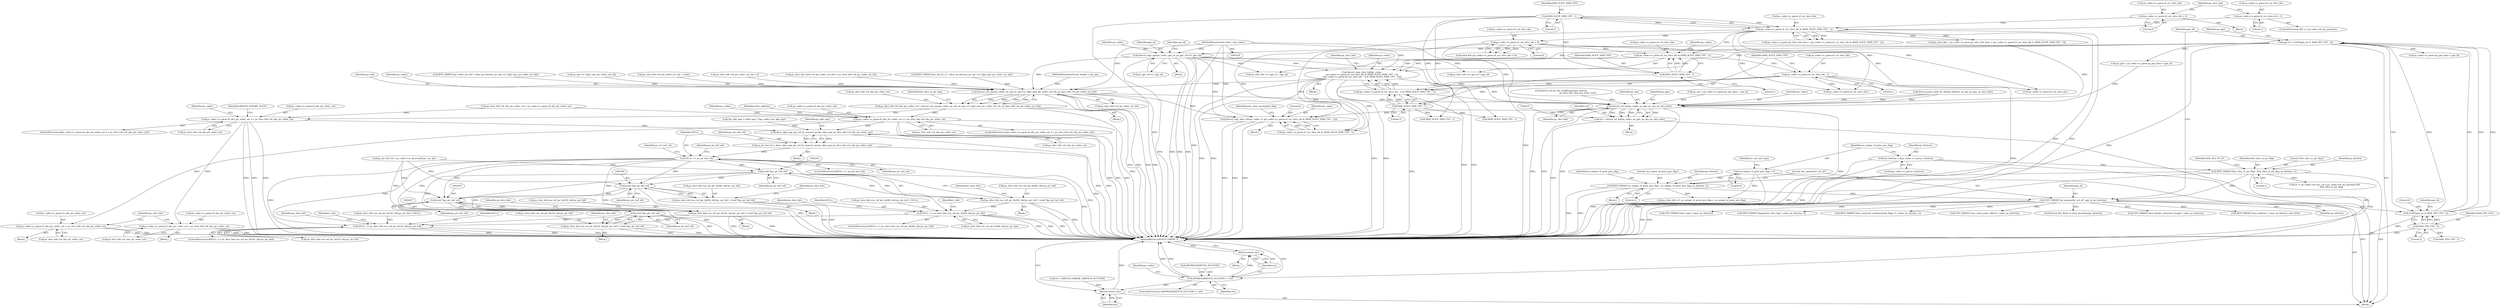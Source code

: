 digraph "0_Android_7c9be319a279654e55a6d757265f88c61a16a4d5@pointer" {
"1000444" [label="(Call,ihevcd_copy_slice_hdr(ps_codec,\n (ps_codec->s_parse.i4_cur_slice_idx & (MAX_SLICE_HDR_CNT - 1)),\n ((ps_codec->s_parse.i4_cur_slice_idx - 1) & (MAX_SLICE_HDR_CNT - 1))))"];
"1000269" [label="(Call,ihevcd_copy_pps(ps_codec, pps_id, ps_pps_ref->i1_pps_id))"];
"1000130" [label="(MethodParameterIn,codec_t *ps_codec)"];
"1000218" [label="(Call,pps_id = CLIP3(pps_id, 0, MAX_PPS_CNT - 2))"];
"1000220" [label="(Call,CLIP3(pps_id, 0, MAX_PPS_CNT - 2))"];
"1000214" [label="(Call,UEV_PARSE(\"pic_parameter_set_id\", pps_id, ps_bitstrm))"];
"1000209" [label="(Call,BITS_PARSE(\"no_output_of_prior_pics_flag\", no_output_of_prior_pics_flag, ps_bitstrm, 1))"];
"1000160" [label="(Call,no_output_of_prior_pics_flag = 0)"];
"1000195" [label="(Call,BITS_PARSE(\"first_slice_in_pic_flag\", first_slice_in_pic_flag, ps_bitstrm, 1))"];
"1000148" [label="(Call,*ps_bitstrm = &ps_codec->s_parse.s_bitstrm)"];
"1000223" [label="(Call,MAX_PPS_CNT - 2)"];
"1000446" [label="(Call,ps_codec->s_parse.i4_cur_slice_idx & (MAX_SLICE_HDR_CNT - 1))"];
"1000436" [label="(Call,ps_codec->s_parse.i4_cur_slice_idx > 0)"];
"1000411" [label="(Call,ps_codec->s_parse.i4_cur_slice_idx & (MAX_SLICE_HDR_CNT - 1))"];
"1000396" [label="(Call,ps_codec->s_parse.i4_cur_slice_idx = 1)"];
"1000381" [label="(Call,ps_codec->s_parse.i4_cur_slice_idx = 0)"];
"1000417" [label="(Call,MAX_SLICE_HDR_CNT - 1)"];
"1000452" [label="(Call,MAX_SLICE_HDR_CNT - 1)"];
"1000455" [label="(Call,(ps_codec->s_parse.i4_cur_slice_idx - 1) & (MAX_SLICE_HDR_CNT - 1))"];
"1000456" [label="(Call,ps_codec->s_parse.i4_cur_slice_idx - 1)"];
"1000463" [label="(Call,MAX_SLICE_HDR_CNT - 1)"];
"1001678" [label="(Call,ihevcd_calc_poc(ps_codec, ps_nal, ps_sps->i1_log2_max_pic_order_cnt_lsb, ps_slice_hdr->i4_pic_order_cnt_lsb))"];
"1001674" [label="(Call,ps_slice_hdr->i4_abs_pic_order_cnt = ihevcd_calc_poc(ps_codec, ps_nal, ps_sps->i1_log2_max_pic_order_cnt_lsb, ps_slice_hdr->i4_pic_order_cnt_lsb))"];
"1001703" [label="(Call,ps_codec->s_parse.i4_abs_pic_order_cnt == ps_slice_hdr->i4_abs_pic_order_cnt)"];
"1001832" [label="(Call,ps_codec->s_parse.i4_abs_pic_order_cnt = ps_slice_hdr->i4_abs_pic_order_cnt)"];
"1002247" [label="(Call,ihevc_dpb_mgr_get_ref_by_nearest_poc(ps_dpb_mgr, ps_slice_hdr->i4_abs_pic_order_cnt))"];
"1002245" [label="(Call,ps_pic_buf_ref = ihevc_dpb_mgr_get_ref_by_nearest_poc(ps_dpb_mgr, ps_slice_hdr->i4_abs_pic_order_cnt))"];
"1002253" [label="(Call,NULL == ps_pic_buf_ref)"];
"1002295" [label="(Call,NULL == ps_slice_hdr->as_ref_pic_list0[r_idx].pv_pic_buf)"];
"1002374" [label="(Call,NULL == ps_slice_hdr->as_ref_pic_list1[r_idx].pv_pic_buf)"];
"1002313" [label="(Call,(void *)ps_pic_buf_ref)"];
"1002305" [label="(Call,ps_slice_hdr->as_ref_pic_list0[r_idx].pv_pic_buf = (void *)ps_pic_buf_ref)"];
"1002347" [label="(Call,(void *)ps_pic_buf_ref)"];
"1002339" [label="(Call,ps_slice_hdr->as_ref_pic_list0[r_idx].pv_pic_buf = (void *)ps_pic_buf_ref)"];
"1002392" [label="(Call,(void *)ps_pic_buf_ref)"];
"1002384" [label="(Call,ps_slice_hdr->as_ref_pic_list1[r_idx].pv_pic_buf = (void *)ps_pic_buf_ref)"];
"1002426" [label="(Call,(void *)ps_pic_buf_ref)"];
"1002418" [label="(Call,ps_slice_hdr->as_ref_pic_list1[r_idx].pv_pic_buf = (void *)ps_pic_buf_ref)"];
"1001844" [label="(Call,ps_codec->s_parse.i4_abs_pic_order_cnt == ps_slice_hdr->i4_abs_pic_order_cnt)"];
"1001855" [label="(Call,ps_codec->s_parse.i4_abs_pic_order_cnt = ps_slice_hdr->i4_abs_pic_order_cnt)"];
"1002207" [label="(Call,ihevcd_ref_list(ps_codec, ps_pps, ps_sps, ps_slice_hdr))"];
"1002205" [label="(Call,ret = ihevcd_ref_list(ps_codec, ps_pps, ps_sps, ps_slice_hdr))"];
"1002213" [label="(Call,(WORD32)IHEVCD_SUCCESS != ret)"];
"1002219" [label="(Return,return ret;)"];
"1002659" [label="(Return,return ret;)"];
"1002524" [label="(Call,ihevcd_copy_slice_hdr(ps_codec, 0, (ps_codec->s_parse.i4_cur_slice_idx & (MAX_SLICE_HDR_CNT - 1))))"];
"1001757" [label="(Identifier,ps_codec)"];
"1000222" [label="(Literal,0)"];
"1000695" [label="(Call,ps_slice_hdr->i4_pic_order_cnt_lsb = value)"];
"1002205" [label="(Call,ret = ihevcd_ref_list(ps_codec, ps_pps, ps_sps, ps_slice_hdr))"];
"1002252" [label="(ControlStructure,if(NULL == ps_pic_buf_ref))"];
"1002515" [label="(Block,)"];
"1002246" [label="(Identifier,ps_pic_buf_ref)"];
"1002297" [label="(Call,ps_slice_hdr->as_ref_pic_list0[r_idx].pv_pic_buf)"];
"1000483" [label="(Call,ps_slice_hdr->i1_pps_id = pps_id)"];
"1001878" [label="(Call,UEV_PARSE(\"num_entry_point_offsets\", value, ps_bitstrm))"];
"1002248" [label="(Identifier,ps_dpb_mgr)"];
"1001861" [label="(Call,ps_slice_hdr->i4_abs_pic_order_cnt)"];
"1000381" [label="(Call,ps_codec->s_parse.i4_cur_slice_idx = 0)"];
"1002296" [label="(Identifier,NULL)"];
"1000454" [label="(Literal,1)"];
"1001715" [label="(Identifier,slice_address)"];
"1000219" [label="(Identifier,pps_id)"];
"1002011" [label="(Call,ihevcd_bits_flush_to_byte_boundary(ps_bitstrm))"];
"1000443" [label="(Block,)"];
"1000199" [label="(Literal,1)"];
"1002527" [label="(Call,ps_codec->s_parse.i4_cur_slice_idx & (MAX_SLICE_HDR_CNT - 1))"];
"1002167" [label="(Call,ps_slice_hdr->as_ref_pic_list0[r_idx].pv_pic_buf = NULL)"];
"1002376" [label="(Call,ps_slice_hdr->as_ref_pic_list1[r_idx].pv_pic_buf)"];
"1002339" [label="(Call,ps_slice_hdr->as_ref_pic_list0[r_idx].pv_pic_buf = (void *)ps_pic_buf_ref)"];
"1002385" [label="(Call,ps_slice_hdr->as_ref_pic_list1[r_idx].pv_pic_buf)"];
"1001843" [label="(ControlStructure,if(ps_codec->s_parse.i4_abs_pic_order_cnt == ps_slice_hdr->i4_abs_pic_order_cnt))"];
"1002384" [label="(Call,ps_slice_hdr->as_ref_pic_list1[r_idx].pv_pic_buf = (void *)ps_pic_buf_ref)"];
"1000446" [label="(Call,ps_codec->s_parse.i4_cur_slice_idx & (MAX_SLICE_HDR_CNT - 1))"];
"1000445" [label="(Identifier,ps_codec)"];
"1002225" [label="(Block,)"];
"1002212" [label="(ControlStructure,if ((WORD32)IHEVCD_SUCCESS != ret))"];
"1002254" [label="(Identifier,NULL)"];
"1001842" [label="(Block,)"];
"1000208" [label="(Block,)"];
"1000270" [label="(Identifier,ps_codec)"];
"1000134" [label="(Call,ret = (IHEVCD_ERROR_T)IHEVCD_SUCCESS)"];
"1001833" [label="(Call,ps_codec->s_parse.i4_abs_pic_order_cnt)"];
"1001675" [label="(Call,ps_slice_hdr->i4_abs_pic_order_cnt)"];
"1000227" [label="(Identifier,ps_pps)"];
"1002399" [label="(Identifier,ps_slice_hdr)"];
"1002209" [label="(Identifier,ps_pps)"];
"1000271" [label="(Identifier,pps_id)"];
"1000290" [label="(Call,(0 != ps_codec->u4_pic_cnt || ps_codec->i4_pic_present) &&\n                    first_slice_in_pic_flag)"];
"1002306" [label="(Call,ps_slice_hdr->as_ref_pic_list0[r_idx].pv_pic_buf)"];
"1002213" [label="(Call,(WORD32)IHEVCD_SUCCESS != ret)"];
"1000211" [label="(Identifier,no_output_of_prior_pics_flag)"];
"1002638" [label="(Call,ps_codec->s_parse.i4_cur_slice_idx--)"];
"1002338" [label="(Block,)"];
"1002245" [label="(Call,ps_pic_buf_ref = ihevc_dpb_mgr_get_ref_by_nearest_poc(ps_dpb_mgr, ps_slice_hdr->i4_abs_pic_order_cnt))"];
"1002247" [label="(Call,ihevc_dpb_mgr_get_ref_by_nearest_poc(ps_dpb_mgr, ps_slice_hdr->i4_abs_pic_order_cnt))"];
"1002340" [label="(Call,ps_slice_hdr->as_ref_pic_list0[r_idx].pv_pic_buf)"];
"1002371" [label="(Identifier,r_idx)"];
"1001850" [label="(Call,ps_slice_hdr->i4_abs_pic_order_cnt)"];
"1002276" [label="(Identifier,ps_mv_buf_ref)"];
"1000280" [label="(Call,ps_sps = ps_codec->s_parse.ps_sps_base + sps_id)"];
"1001825" [label="(Block,)"];
"1000132" [label="(Block,)"];
"1002185" [label="(Call,ps_slice_hdr->as_ref_pic_list1[r_idx].pv_pic_buf = NULL)"];
"1002257" [label="(Call,ps_pic_buf_ref = ps_codec->as_process[0].ps_cur_pic)"];
"1002207" [label="(Call,ihevcd_ref_list(ps_codec, ps_pps, ps_sps, ps_slice_hdr))"];
"1000131" [label="(MethodParameterIn,nal_header_t *ps_nal)"];
"1001985" [label="(Call,UEV_PARSE(\"slice_header_extension_length\", value, ps_bitstrm))"];
"1001674" [label="(Call,ps_slice_hdr->i4_abs_pic_order_cnt = ihevcd_calc_poc(ps_codec, ps_nal, ps_sps->i1_log2_max_pic_order_cnt_lsb, ps_slice_hdr->i4_pic_order_cnt_lsb))"];
"1001866" [label="(Identifier,ps_slice_hdr)"];
"1002253" [label="(Call,NULL == ps_pic_buf_ref)"];
"1002374" [label="(Call,NULL == ps_slice_hdr->as_ref_pic_list1[r_idx].pv_pic_buf)"];
"1000390" [label="(ControlStructure,if(0 == ps_codec->i4_pic_present))"];
"1002211" [label="(Identifier,ps_slice_hdr)"];
"1000412" [label="(Call,ps_codec->s_parse.i4_cur_slice_idx)"];
"1000457" [label="(Call,ps_codec->s_parse.i4_cur_slice_idx)"];
"1002217" [label="(Identifier,ret)"];
"1002313" [label="(Call,(void *)ps_pic_buf_ref)"];
"1000269" [label="(Call,ihevcd_copy_pps(ps_codec, pps_id, ps_pps_ref->i1_pps_id))"];
"1000241" [label="(Block,)"];
"1000534" [label="(Call,BITS_PARSE(\"slice_address\", value, ps_bitstrm, num_bits))"];
"1002305" [label="(Call,ps_slice_hdr->as_ref_pic_list0[r_idx].pv_pic_buf = (void *)ps_pic_buf_ref)"];
"1002373" [label="(ControlStructure,if(NULL == ps_slice_hdr->as_ref_pic_list1[r_idx].pv_pic_buf))"];
"1002383" [label="(Block,)"];
"1001673" [label="(Block,)"];
"1001845" [label="(Call,ps_codec->s_parse.i4_abs_pic_order_cnt)"];
"1000404" [label="(Identifier,ps_slice_hdr)"];
"1002533" [label="(Call,MAX_SLICE_HDR_CNT - 1)"];
"1000459" [label="(Identifier,ps_codec)"];
"1002223" [label="(Identifier,ps_codec)"];
"1000419" [label="(Literal,1)"];
"1000382" [label="(Call,ps_codec->s_parse.i4_cur_slice_idx)"];
"1000566" [label="(Call,ps_slice_hdr->i4_pic_order_cnt_lsb = 0)"];
"1002433" [label="(Identifier,ps_slice_hdr)"];
"1001657" [label="(Call,ps_slice_hdr_base->i4_pic_order_cnt_lsb != ps_slice_hdr->i4_pic_order_cnt_lsb)"];
"1001858" [label="(Identifier,ps_codec)"];
"1000380" [label="(Block,)"];
"1000387" [label="(Literal,0)"];
"1002292" [label="(Identifier,r_idx)"];
"1000223" [label="(Call,MAX_PPS_CNT - 2)"];
"1000397" [label="(Call,ps_codec->s_parse.i4_cur_slice_idx)"];
"1002347" [label="(Call,(void *)ps_pic_buf_ref)"];
"1002660" [label="(Identifier,ret)"];
"1000465" [label="(Literal,1)"];
"1002375" [label="(Identifier,NULL)"];
"1000162" [label="(Literal,0)"];
"1002320" [label="(Identifier,ps_slice_hdr)"];
"1002208" [label="(Identifier,ps_codec)"];
"1000276" [label="(Identifier,sps_id)"];
"1000217" [label="(Identifier,ps_bitstrm)"];
"1002309" [label="(Identifier,ps_slice_hdr)"];
"1002315" [label="(Identifier,ps_pic_buf_ref)"];
"1000165" [label="(Identifier,i1_nal_unit_type)"];
"1000215" [label="(Literal,\"pic_parameter_set_id\")"];
"1002661" [label="(MethodReturn,IHEVCD_ERROR_T)"];
"1002659" [label="(Return,return ret;)"];
"1001702" [label="(ControlStructure,if(ps_codec->s_parse.i4_abs_pic_order_cnt == ps_slice_hdr->i4_abs_pic_order_cnt))"];
"1002354" [label="(Identifier,ps_slice_hdr)"];
"1000455" [label="(Call,(ps_codec->s_parse.i4_cur_slice_idx - 1) & (MAX_SLICE_HDR_CNT - 1))"];
"1000417" [label="(Call,MAX_SLICE_HDR_CNT - 1)"];
"1000453" [label="(Identifier,MAX_SLICE_HDR_CNT)"];
"1001709" [label="(Call,ps_slice_hdr->i4_abs_pic_order_cnt)"];
"1000437" [label="(Call,ps_codec->s_parse.i4_cur_slice_idx)"];
"1002526" [label="(Literal,0)"];
"1000216" [label="(Identifier,pps_id)"];
"1000149" [label="(Identifier,ps_bitstrm)"];
"1000463" [label="(Call,MAX_SLICE_HDR_CNT - 1)"];
"1002419" [label="(Call,ps_slice_hdr->as_ref_pic_list1[r_idx].pv_pic_buf)"];
"1001448" [label="(Call,ihevcd_parse_pred_wt_ofst(ps_bitstrm, ps_sps, ps_pps, ps_slice_hdr))"];
"1000402" [label="(Literal,1)"];
"1002349" [label="(Identifier,ps_pic_buf_ref)"];
"1000452" [label="(Call,MAX_SLICE_HDR_CNT - 1)"];
"1000411" [label="(Call,ps_codec->s_parse.i4_cur_slice_idx & (MAX_SLICE_HDR_CNT - 1))"];
"1000444" [label="(Call,ihevcd_copy_slice_hdr(ps_codec,\n (ps_codec->s_parse.i4_cur_slice_idx & (MAX_SLICE_HDR_CNT - 1)),\n ((ps_codec->s_parse.i4_cur_slice_idx - 1) & (MAX_SLICE_HDR_CNT - 1))))"];
"1001684" [label="(Call,ps_slice_hdr->i4_pic_order_cnt_lsb)"];
"1000468" [label="(Identifier,ps_slice_hdr)"];
"1002204" [label="(Block,)"];
"1002394" [label="(Identifier,ps_pic_buf_ref)"];
"1001295" [label="(Call,ihevcd_ref_pic_list_modification(ps_bitstrm,\n                                                 ps_slice_hdr, num_poc_total_curr))"];
"1001678" [label="(Call,ihevcd_calc_poc(ps_codec, ps_nal, ps_sps->i1_log2_max_pic_order_cnt_lsb, ps_slice_hdr->i4_pic_order_cnt_lsb))"];
"1001700" [label="(Identifier,first_slice_in_pic_flag)"];
"1000965" [label="(Call,BITS_PARSE(\"poc_lsb_lt[ i ]\", value, ps_bitstrm, ps_sps->i1_log2_max_pic_order_cnt_lsb))"];
"1002295" [label="(Call,NULL == ps_slice_hdr->as_ref_pic_list0[r_idx].pv_pic_buf)"];
"1002418" [label="(Call,ps_slice_hdr->as_ref_pic_list1[r_idx].pv_pic_buf = (void *)ps_pic_buf_ref)"];
"1000272" [label="(Call,ps_pps_ref->i1_pps_id)"];
"1000598" [label="(Call,UEV_PARSE(\"slice_type\", value, ps_bitstrm))"];
"1000226" [label="(Call,ps_pps = ps_codec->s_parse.ps_pps_base + pps_id)"];
"1002524" [label="(Call,ihevcd_copy_slice_hdr(ps_codec, 0, (ps_codec->s_parse.i4_cur_slice_idx & (MAX_SLICE_HDR_CNT - 1))))"];
"1002304" [label="(Block,)"];
"1001680" [label="(Identifier,ps_nal)"];
"1000447" [label="(Call,ps_codec->s_parse.i4_cur_slice_idx)"];
"1002388" [label="(Identifier,ps_slice_hdr)"];
"1002214" [label="(Call,(WORD32)IHEVCD_SUCCESS)"];
"1001679" [label="(Identifier,ps_codec)"];
"1002219" [label="(Return,return ret;)"];
"1000210" [label="(Literal,\"no_output_of_prior_pics_flag\")"];
"1000203" [label="(Identifier,NAL_BLA_W_LP)"];
"1002255" [label="(Identifier,ps_pic_buf_ref)"];
"1000264" [label="(Call,MAX_PPS_CNT - 1)"];
"1000396" [label="(Call,ps_codec->s_parse.i4_cur_slice_idx = 1)"];
"1001703" [label="(Call,ps_codec->s_parse.i4_abs_pic_order_cnt == ps_slice_hdr->i4_abs_pic_order_cnt)"];
"1001855" [label="(Call,ps_codec->s_parse.i4_abs_pic_order_cnt = ps_slice_hdr->i4_abs_pic_order_cnt)"];
"1001844" [label="(Call,ps_codec->s_parse.i4_abs_pic_order_cnt == ps_slice_hdr->i4_abs_pic_order_cnt)"];
"1000161" [label="(Identifier,no_output_of_prior_pics_flag)"];
"1000507" [label="(Call,ps_slice_hdr->i1_no_output_of_prior_pics_flag = no_output_of_prior_pics_flag)"];
"1002294" [label="(ControlStructure,if(NULL == ps_slice_hdr->as_ref_pic_list0[r_idx].pv_pic_buf))"];
"1000150" [label="(Call,&ps_codec->s_parse.s_bitstrm)"];
"1001854" [label="(Identifier,IHEVCD_IGNORE_SLICE)"];
"1000220" [label="(Call,CLIP3(pps_id, 0, MAX_PPS_CNT - 2))"];
"1000464" [label="(Identifier,MAX_SLICE_HDR_CNT)"];
"1002220" [label="(Identifier,ret)"];
"1000197" [label="(Identifier,first_slice_in_pic_flag)"];
"1000209" [label="(Call,BITS_PARSE(\"no_output_of_prior_pics_flag\", no_output_of_prior_pics_flag, ps_bitstrm, 1))"];
"1000442" [label="(Literal,0)"];
"1002210" [label="(Identifier,ps_sps)"];
"1002392" [label="(Call,(void *)ps_pic_buf_ref)"];
"1001832" [label="(Call,ps_codec->s_parse.i4_abs_pic_order_cnt = ps_slice_hdr->i4_abs_pic_order_cnt)"];
"1001704" [label="(Call,ps_codec->s_parse.i4_abs_pic_order_cnt)"];
"1000512" [label="(Call,ps_slice_hdr->i1_pps_id = pps_id)"];
"1000688" [label="(Call,BITS_PARSE(\"pic_order_cnt_lsb\", value, ps_bitstrm, ps_sps->i1_log2_max_pic_order_cnt_lsb))"];
"1002417" [label="(Block,)"];
"1002525" [label="(Identifier,ps_codec)"];
"1000212" [label="(Identifier,ps_bitstrm)"];
"1000148" [label="(Call,*ps_bitstrm = &ps_codec->s_parse.s_bitstrm)"];
"1002258" [label="(Identifier,ps_pic_buf_ref)"];
"1002426" [label="(Call,(void *)ps_pic_buf_ref)"];
"1000218" [label="(Call,pps_id = CLIP3(pps_id, 0, MAX_PPS_CNT - 2))"];
"1001681" [label="(Call,ps_sps->i1_log2_max_pic_order_cnt_lsb)"];
"1000221" [label="(Identifier,pps_id)"];
"1000214" [label="(Call,UEV_PARSE(\"pic_parameter_set_id\", pps_id, ps_bitstrm))"];
"1002230" [label="(Call,*ps_dpb_mgr = (dpb_mgr_t *)ps_codec->pv_dpb_mgr)"];
"1000403" [label="(Call,ps_slice_hdr = ps_codec->s_parse.ps_slice_hdr_base + (ps_codec->s_parse.i4_cur_slice_idx & (MAX_SLICE_HDR_CNT - 1)))"];
"1000456" [label="(Call,ps_codec->s_parse.i4_cur_slice_idx - 1)"];
"1001689" [label="(Call,ps_slice_hdr->i4_abs_pic_order_cnt = ps_codec->s_parse.i4_abs_pic_order_cnt)"];
"1001803" [label="(Call,MAX_SLICE_HDR_CNT - 1)"];
"1000228" [label="(Call,ps_codec->s_parse.ps_pps_base + pps_id)"];
"1002249" [label="(Call,ps_slice_hdr->i4_abs_pic_order_cnt)"];
"1000196" [label="(Literal,\"first_slice_in_pic_flag\")"];
"1002206" [label="(Identifier,ret)"];
"1000418" [label="(Identifier,MAX_SLICE_HDR_CNT)"];
"1000462" [label="(Literal,1)"];
"1001856" [label="(Call,ps_codec->s_parse.i4_abs_pic_order_cnt)"];
"1000225" [label="(Literal,2)"];
"1002537" [label="(Identifier,prev_slice_incomplete_flag)"];
"1000195" [label="(Call,BITS_PARSE(\"first_slice_in_pic_flag\", first_slice_in_pic_flag, ps_bitstrm, 1))"];
"1000405" [label="(Call,ps_codec->s_parse.ps_slice_hdr_base + (ps_codec->s_parse.i4_cur_slice_idx & (MAX_SLICE_HDR_CNT - 1)))"];
"1002218" [label="(Block,)"];
"1001838" [label="(Call,ps_slice_hdr->i4_abs_pic_order_cnt)"];
"1001766" [label="(Call,ps_codec->s_parse.i4_cur_slice_idx--)"];
"1000428" [label="(Call,BITS_PARSE(\"dependent_slice_flag\", value, ps_bitstrm, 1))"];
"1000593" [label="(Call,BITS_PARSE(\"slice_reserved_undetermined_flag[ i ]\", value, ps_bitstrm, 1))"];
"1000224" [label="(Identifier,MAX_PPS_CNT)"];
"1000198" [label="(Identifier,ps_bitstrm)"];
"1000436" [label="(Call,ps_codec->s_parse.i4_cur_slice_idx > 0)"];
"1002428" [label="(Identifier,ps_pic_buf_ref)"];
"1000160" [label="(Call,no_output_of_prior_pics_flag = 0)"];
"1000130" [label="(MethodParameterIn,codec_t *ps_codec)"];
"1000434" [label="(Call,value && (ps_codec->s_parse.i4_cur_slice_idx > 0))"];
"1000213" [label="(Literal,1)"];
"1000444" -> "1000443"  [label="AST: "];
"1000444" -> "1000455"  [label="CFG: "];
"1000445" -> "1000444"  [label="AST: "];
"1000446" -> "1000444"  [label="AST: "];
"1000455" -> "1000444"  [label="AST: "];
"1000468" -> "1000444"  [label="CFG: "];
"1000444" -> "1002661"  [label="DDG: "];
"1000444" -> "1002661"  [label="DDG: "];
"1000444" -> "1002661"  [label="DDG: "];
"1000444" -> "1002661"  [label="DDG: "];
"1000269" -> "1000444"  [label="DDG: "];
"1000130" -> "1000444"  [label="DDG: "];
"1000446" -> "1000444"  [label="DDG: "];
"1000446" -> "1000444"  [label="DDG: "];
"1000455" -> "1000444"  [label="DDG: "];
"1000455" -> "1000444"  [label="DDG: "];
"1000444" -> "1001678"  [label="DDG: "];
"1000444" -> "1002207"  [label="DDG: "];
"1000444" -> "1002524"  [label="DDG: "];
"1000269" -> "1000241"  [label="AST: "];
"1000269" -> "1000272"  [label="CFG: "];
"1000270" -> "1000269"  [label="AST: "];
"1000271" -> "1000269"  [label="AST: "];
"1000272" -> "1000269"  [label="AST: "];
"1000276" -> "1000269"  [label="CFG: "];
"1000269" -> "1002661"  [label="DDG: "];
"1000269" -> "1002661"  [label="DDG: "];
"1000269" -> "1002661"  [label="DDG: "];
"1000269" -> "1002661"  [label="DDG: "];
"1000130" -> "1000269"  [label="DDG: "];
"1000218" -> "1000269"  [label="DDG: "];
"1000269" -> "1000483"  [label="DDG: "];
"1000269" -> "1000512"  [label="DDG: "];
"1000269" -> "1001678"  [label="DDG: "];
"1000269" -> "1002207"  [label="DDG: "];
"1000269" -> "1002524"  [label="DDG: "];
"1000130" -> "1000129"  [label="AST: "];
"1000130" -> "1002661"  [label="DDG: "];
"1000130" -> "1001678"  [label="DDG: "];
"1000130" -> "1002207"  [label="DDG: "];
"1000130" -> "1002524"  [label="DDG: "];
"1000218" -> "1000132"  [label="AST: "];
"1000218" -> "1000220"  [label="CFG: "];
"1000219" -> "1000218"  [label="AST: "];
"1000220" -> "1000218"  [label="AST: "];
"1000227" -> "1000218"  [label="CFG: "];
"1000218" -> "1002661"  [label="DDG: "];
"1000220" -> "1000218"  [label="DDG: "];
"1000220" -> "1000218"  [label="DDG: "];
"1000220" -> "1000218"  [label="DDG: "];
"1000218" -> "1000226"  [label="DDG: "];
"1000218" -> "1000228"  [label="DDG: "];
"1000218" -> "1000483"  [label="DDG: "];
"1000218" -> "1000512"  [label="DDG: "];
"1000220" -> "1000223"  [label="CFG: "];
"1000221" -> "1000220"  [label="AST: "];
"1000222" -> "1000220"  [label="AST: "];
"1000223" -> "1000220"  [label="AST: "];
"1000220" -> "1002661"  [label="DDG: "];
"1000214" -> "1000220"  [label="DDG: "];
"1000223" -> "1000220"  [label="DDG: "];
"1000223" -> "1000220"  [label="DDG: "];
"1000214" -> "1000132"  [label="AST: "];
"1000214" -> "1000217"  [label="CFG: "];
"1000215" -> "1000214"  [label="AST: "];
"1000216" -> "1000214"  [label="AST: "];
"1000217" -> "1000214"  [label="AST: "];
"1000219" -> "1000214"  [label="CFG: "];
"1000214" -> "1002661"  [label="DDG: "];
"1000214" -> "1002661"  [label="DDG: "];
"1000209" -> "1000214"  [label="DDG: "];
"1000195" -> "1000214"  [label="DDG: "];
"1000214" -> "1000428"  [label="DDG: "];
"1000214" -> "1000534"  [label="DDG: "];
"1000214" -> "1000593"  [label="DDG: "];
"1000214" -> "1000598"  [label="DDG: "];
"1000214" -> "1001878"  [label="DDG: "];
"1000214" -> "1001985"  [label="DDG: "];
"1000214" -> "1002011"  [label="DDG: "];
"1000209" -> "1000208"  [label="AST: "];
"1000209" -> "1000213"  [label="CFG: "];
"1000210" -> "1000209"  [label="AST: "];
"1000211" -> "1000209"  [label="AST: "];
"1000212" -> "1000209"  [label="AST: "];
"1000213" -> "1000209"  [label="AST: "];
"1000215" -> "1000209"  [label="CFG: "];
"1000209" -> "1002661"  [label="DDG: "];
"1000209" -> "1002661"  [label="DDG: "];
"1000160" -> "1000209"  [label="DDG: "];
"1000195" -> "1000209"  [label="DDG: "];
"1000209" -> "1000507"  [label="DDG: "];
"1000160" -> "1000132"  [label="AST: "];
"1000160" -> "1000162"  [label="CFG: "];
"1000161" -> "1000160"  [label="AST: "];
"1000162" -> "1000160"  [label="AST: "];
"1000165" -> "1000160"  [label="CFG: "];
"1000160" -> "1002661"  [label="DDG: "];
"1000160" -> "1000507"  [label="DDG: "];
"1000195" -> "1000132"  [label="AST: "];
"1000195" -> "1000199"  [label="CFG: "];
"1000196" -> "1000195"  [label="AST: "];
"1000197" -> "1000195"  [label="AST: "];
"1000198" -> "1000195"  [label="AST: "];
"1000199" -> "1000195"  [label="AST: "];
"1000203" -> "1000195"  [label="CFG: "];
"1000195" -> "1002661"  [label="DDG: "];
"1000195" -> "1002661"  [label="DDG: "];
"1000148" -> "1000195"  [label="DDG: "];
"1000195" -> "1000290"  [label="DDG: "];
"1000148" -> "1000132"  [label="AST: "];
"1000148" -> "1000150"  [label="CFG: "];
"1000149" -> "1000148"  [label="AST: "];
"1000150" -> "1000148"  [label="AST: "];
"1000161" -> "1000148"  [label="CFG: "];
"1000148" -> "1002661"  [label="DDG: "];
"1000148" -> "1002661"  [label="DDG: "];
"1000223" -> "1000225"  [label="CFG: "];
"1000224" -> "1000223"  [label="AST: "];
"1000225" -> "1000223"  [label="AST: "];
"1000223" -> "1002661"  [label="DDG: "];
"1000223" -> "1000264"  [label="DDG: "];
"1000446" -> "1000452"  [label="CFG: "];
"1000447" -> "1000446"  [label="AST: "];
"1000452" -> "1000446"  [label="AST: "];
"1000459" -> "1000446"  [label="CFG: "];
"1000436" -> "1000446"  [label="DDG: "];
"1000411" -> "1000446"  [label="DDG: "];
"1000452" -> "1000446"  [label="DDG: "];
"1000452" -> "1000446"  [label="DDG: "];
"1000446" -> "1000456"  [label="DDG: "];
"1000436" -> "1000434"  [label="AST: "];
"1000436" -> "1000442"  [label="CFG: "];
"1000437" -> "1000436"  [label="AST: "];
"1000442" -> "1000436"  [label="AST: "];
"1000434" -> "1000436"  [label="CFG: "];
"1000436" -> "1002661"  [label="DDG: "];
"1000436" -> "1000434"  [label="DDG: "];
"1000436" -> "1000434"  [label="DDG: "];
"1000411" -> "1000436"  [label="DDG: "];
"1000436" -> "1001766"  [label="DDG: "];
"1000436" -> "1002527"  [label="DDG: "];
"1000436" -> "1002638"  [label="DDG: "];
"1000411" -> "1000405"  [label="AST: "];
"1000411" -> "1000417"  [label="CFG: "];
"1000412" -> "1000411"  [label="AST: "];
"1000417" -> "1000411"  [label="AST: "];
"1000405" -> "1000411"  [label="CFG: "];
"1000411" -> "1002661"  [label="DDG: "];
"1000411" -> "1002661"  [label="DDG: "];
"1000411" -> "1000403"  [label="DDG: "];
"1000411" -> "1000403"  [label="DDG: "];
"1000411" -> "1000405"  [label="DDG: "];
"1000411" -> "1000405"  [label="DDG: "];
"1000396" -> "1000411"  [label="DDG: "];
"1000381" -> "1000411"  [label="DDG: "];
"1000417" -> "1000411"  [label="DDG: "];
"1000417" -> "1000411"  [label="DDG: "];
"1000411" -> "1001766"  [label="DDG: "];
"1000411" -> "1002527"  [label="DDG: "];
"1000411" -> "1002638"  [label="DDG: "];
"1000396" -> "1000390"  [label="AST: "];
"1000396" -> "1000402"  [label="CFG: "];
"1000397" -> "1000396"  [label="AST: "];
"1000402" -> "1000396"  [label="AST: "];
"1000404" -> "1000396"  [label="CFG: "];
"1000381" -> "1000380"  [label="AST: "];
"1000381" -> "1000387"  [label="CFG: "];
"1000382" -> "1000381"  [label="AST: "];
"1000387" -> "1000381"  [label="AST: "];
"1000404" -> "1000381"  [label="CFG: "];
"1000417" -> "1000419"  [label="CFG: "];
"1000418" -> "1000417"  [label="AST: "];
"1000419" -> "1000417"  [label="AST: "];
"1000417" -> "1002661"  [label="DDG: "];
"1000417" -> "1000452"  [label="DDG: "];
"1000417" -> "1001803"  [label="DDG: "];
"1000417" -> "1002533"  [label="DDG: "];
"1000452" -> "1000454"  [label="CFG: "];
"1000453" -> "1000452"  [label="AST: "];
"1000454" -> "1000452"  [label="AST: "];
"1000452" -> "1000463"  [label="DDG: "];
"1000455" -> "1000463"  [label="CFG: "];
"1000456" -> "1000455"  [label="AST: "];
"1000463" -> "1000455"  [label="AST: "];
"1000455" -> "1002661"  [label="DDG: "];
"1000455" -> "1002661"  [label="DDG: "];
"1000456" -> "1000455"  [label="DDG: "];
"1000456" -> "1000455"  [label="DDG: "];
"1000463" -> "1000455"  [label="DDG: "];
"1000463" -> "1000455"  [label="DDG: "];
"1000456" -> "1000462"  [label="CFG: "];
"1000457" -> "1000456"  [label="AST: "];
"1000462" -> "1000456"  [label="AST: "];
"1000464" -> "1000456"  [label="CFG: "];
"1000456" -> "1002661"  [label="DDG: "];
"1000456" -> "1001766"  [label="DDG: "];
"1000456" -> "1002527"  [label="DDG: "];
"1000456" -> "1002638"  [label="DDG: "];
"1000463" -> "1000465"  [label="CFG: "];
"1000464" -> "1000463"  [label="AST: "];
"1000465" -> "1000463"  [label="AST: "];
"1000463" -> "1002661"  [label="DDG: "];
"1000463" -> "1001803"  [label="DDG: "];
"1000463" -> "1002533"  [label="DDG: "];
"1001678" -> "1001674"  [label="AST: "];
"1001678" -> "1001684"  [label="CFG: "];
"1001679" -> "1001678"  [label="AST: "];
"1001680" -> "1001678"  [label="AST: "];
"1001681" -> "1001678"  [label="AST: "];
"1001684" -> "1001678"  [label="AST: "];
"1001674" -> "1001678"  [label="CFG: "];
"1001678" -> "1002661"  [label="DDG: "];
"1001678" -> "1002661"  [label="DDG: "];
"1001678" -> "1002661"  [label="DDG: "];
"1001678" -> "1002661"  [label="DDG: "];
"1001678" -> "1001674"  [label="DDG: "];
"1001678" -> "1001674"  [label="DDG: "];
"1001678" -> "1001674"  [label="DDG: "];
"1001678" -> "1001674"  [label="DDG: "];
"1000131" -> "1001678"  [label="DDG: "];
"1000965" -> "1001678"  [label="DDG: "];
"1000688" -> "1001678"  [label="DDG: "];
"1000695" -> "1001678"  [label="DDG: "];
"1000566" -> "1001678"  [label="DDG: "];
"1001657" -> "1001678"  [label="DDG: "];
"1001678" -> "1002207"  [label="DDG: "];
"1001678" -> "1002524"  [label="DDG: "];
"1001674" -> "1001673"  [label="AST: "];
"1001675" -> "1001674"  [label="AST: "];
"1001700" -> "1001674"  [label="CFG: "];
"1001674" -> "1002661"  [label="DDG: "];
"1001674" -> "1001703"  [label="DDG: "];
"1001674" -> "1001844"  [label="DDG: "];
"1001703" -> "1001702"  [label="AST: "];
"1001703" -> "1001709"  [label="CFG: "];
"1001704" -> "1001703"  [label="AST: "];
"1001709" -> "1001703"  [label="AST: "];
"1001715" -> "1001703"  [label="CFG: "];
"1001757" -> "1001703"  [label="CFG: "];
"1001703" -> "1002661"  [label="DDG: "];
"1001703" -> "1002661"  [label="DDG: "];
"1001703" -> "1002661"  [label="DDG: "];
"1001689" -> "1001703"  [label="DDG: "];
"1001703" -> "1001832"  [label="DDG: "];
"1001703" -> "1002247"  [label="DDG: "];
"1001832" -> "1001825"  [label="AST: "];
"1001832" -> "1001838"  [label="CFG: "];
"1001833" -> "1001832"  [label="AST: "];
"1001838" -> "1001832"  [label="AST: "];
"1001866" -> "1001832"  [label="CFG: "];
"1001832" -> "1002661"  [label="DDG: "];
"1001832" -> "1002661"  [label="DDG: "];
"1002247" -> "1002245"  [label="AST: "];
"1002247" -> "1002249"  [label="CFG: "];
"1002248" -> "1002247"  [label="AST: "];
"1002249" -> "1002247"  [label="AST: "];
"1002245" -> "1002247"  [label="CFG: "];
"1002247" -> "1002661"  [label="DDG: "];
"1002247" -> "1002661"  [label="DDG: "];
"1002247" -> "1002245"  [label="DDG: "];
"1002247" -> "1002245"  [label="DDG: "];
"1002230" -> "1002247"  [label="DDG: "];
"1001844" -> "1002247"  [label="DDG: "];
"1002245" -> "1002225"  [label="AST: "];
"1002246" -> "1002245"  [label="AST: "];
"1002254" -> "1002245"  [label="CFG: "];
"1002245" -> "1002661"  [label="DDG: "];
"1002245" -> "1002253"  [label="DDG: "];
"1002253" -> "1002252"  [label="AST: "];
"1002253" -> "1002255"  [label="CFG: "];
"1002254" -> "1002253"  [label="AST: "];
"1002255" -> "1002253"  [label="AST: "];
"1002258" -> "1002253"  [label="CFG: "];
"1002276" -> "1002253"  [label="CFG: "];
"1002253" -> "1002661"  [label="DDG: "];
"1002253" -> "1002661"  [label="DDG: "];
"1002253" -> "1002661"  [label="DDG: "];
"1002253" -> "1002295"  [label="DDG: "];
"1002253" -> "1002313"  [label="DDG: "];
"1002253" -> "1002347"  [label="DDG: "];
"1002253" -> "1002374"  [label="DDG: "];
"1002253" -> "1002392"  [label="DDG: "];
"1002253" -> "1002426"  [label="DDG: "];
"1002295" -> "1002294"  [label="AST: "];
"1002295" -> "1002297"  [label="CFG: "];
"1002296" -> "1002295"  [label="AST: "];
"1002297" -> "1002295"  [label="AST: "];
"1002309" -> "1002295"  [label="CFG: "];
"1002292" -> "1002295"  [label="CFG: "];
"1002295" -> "1002661"  [label="DDG: "];
"1002295" -> "1002661"  [label="DDG: "];
"1002295" -> "1002661"  [label="DDG: "];
"1002305" -> "1002295"  [label="DDG: "];
"1002167" -> "1002295"  [label="DDG: "];
"1002295" -> "1002374"  [label="DDG: "];
"1002374" -> "1002373"  [label="AST: "];
"1002374" -> "1002376"  [label="CFG: "];
"1002375" -> "1002374"  [label="AST: "];
"1002376" -> "1002374"  [label="AST: "];
"1002388" -> "1002374"  [label="CFG: "];
"1002371" -> "1002374"  [label="CFG: "];
"1002374" -> "1002661"  [label="DDG: "];
"1002374" -> "1002661"  [label="DDG: "];
"1002374" -> "1002661"  [label="DDG: "];
"1002384" -> "1002374"  [label="DDG: "];
"1002185" -> "1002374"  [label="DDG: "];
"1002313" -> "1002305"  [label="AST: "];
"1002313" -> "1002315"  [label="CFG: "];
"1002314" -> "1002313"  [label="AST: "];
"1002315" -> "1002313"  [label="AST: "];
"1002305" -> "1002313"  [label="CFG: "];
"1002313" -> "1002661"  [label="DDG: "];
"1002313" -> "1002305"  [label="DDG: "];
"1002257" -> "1002313"  [label="DDG: "];
"1002313" -> "1002347"  [label="DDG: "];
"1002313" -> "1002392"  [label="DDG: "];
"1002313" -> "1002426"  [label="DDG: "];
"1002305" -> "1002304"  [label="AST: "];
"1002306" -> "1002305"  [label="AST: "];
"1002320" -> "1002305"  [label="CFG: "];
"1002305" -> "1002661"  [label="DDG: "];
"1002305" -> "1002661"  [label="DDG: "];
"1002347" -> "1002339"  [label="AST: "];
"1002347" -> "1002349"  [label="CFG: "];
"1002348" -> "1002347"  [label="AST: "];
"1002349" -> "1002347"  [label="AST: "];
"1002339" -> "1002347"  [label="CFG: "];
"1002347" -> "1002661"  [label="DDG: "];
"1002347" -> "1002339"  [label="DDG: "];
"1002257" -> "1002347"  [label="DDG: "];
"1002347" -> "1002392"  [label="DDG: "];
"1002347" -> "1002426"  [label="DDG: "];
"1002339" -> "1002338"  [label="AST: "];
"1002340" -> "1002339"  [label="AST: "];
"1002354" -> "1002339"  [label="CFG: "];
"1002339" -> "1002661"  [label="DDG: "];
"1002339" -> "1002661"  [label="DDG: "];
"1002392" -> "1002384"  [label="AST: "];
"1002392" -> "1002394"  [label="CFG: "];
"1002393" -> "1002392"  [label="AST: "];
"1002394" -> "1002392"  [label="AST: "];
"1002384" -> "1002392"  [label="CFG: "];
"1002392" -> "1002661"  [label="DDG: "];
"1002392" -> "1002384"  [label="DDG: "];
"1002257" -> "1002392"  [label="DDG: "];
"1002392" -> "1002426"  [label="DDG: "];
"1002384" -> "1002383"  [label="AST: "];
"1002385" -> "1002384"  [label="AST: "];
"1002399" -> "1002384"  [label="CFG: "];
"1002384" -> "1002661"  [label="DDG: "];
"1002384" -> "1002661"  [label="DDG: "];
"1002426" -> "1002418"  [label="AST: "];
"1002426" -> "1002428"  [label="CFG: "];
"1002427" -> "1002426"  [label="AST: "];
"1002428" -> "1002426"  [label="AST: "];
"1002418" -> "1002426"  [label="CFG: "];
"1002426" -> "1002661"  [label="DDG: "];
"1002426" -> "1002418"  [label="DDG: "];
"1002257" -> "1002426"  [label="DDG: "];
"1002418" -> "1002417"  [label="AST: "];
"1002419" -> "1002418"  [label="AST: "];
"1002433" -> "1002418"  [label="CFG: "];
"1002418" -> "1002661"  [label="DDG: "];
"1002418" -> "1002661"  [label="DDG: "];
"1001844" -> "1001843"  [label="AST: "];
"1001844" -> "1001850"  [label="CFG: "];
"1001845" -> "1001844"  [label="AST: "];
"1001850" -> "1001844"  [label="AST: "];
"1001854" -> "1001844"  [label="CFG: "];
"1001858" -> "1001844"  [label="CFG: "];
"1001844" -> "1002661"  [label="DDG: "];
"1001844" -> "1002661"  [label="DDG: "];
"1001844" -> "1002661"  [label="DDG: "];
"1001689" -> "1001844"  [label="DDG: "];
"1001844" -> "1001855"  [label="DDG: "];
"1001855" -> "1001842"  [label="AST: "];
"1001855" -> "1001861"  [label="CFG: "];
"1001856" -> "1001855"  [label="AST: "];
"1001861" -> "1001855"  [label="AST: "];
"1001866" -> "1001855"  [label="CFG: "];
"1001855" -> "1002661"  [label="DDG: "];
"1001855" -> "1002661"  [label="DDG: "];
"1002207" -> "1002205"  [label="AST: "];
"1002207" -> "1002211"  [label="CFG: "];
"1002208" -> "1002207"  [label="AST: "];
"1002209" -> "1002207"  [label="AST: "];
"1002210" -> "1002207"  [label="AST: "];
"1002211" -> "1002207"  [label="AST: "];
"1002205" -> "1002207"  [label="CFG: "];
"1002207" -> "1002661"  [label="DDG: "];
"1002207" -> "1002661"  [label="DDG: "];
"1002207" -> "1002661"  [label="DDG: "];
"1002207" -> "1002661"  [label="DDG: "];
"1002207" -> "1002205"  [label="DDG: "];
"1002207" -> "1002205"  [label="DDG: "];
"1002207" -> "1002205"  [label="DDG: "];
"1002207" -> "1002205"  [label="DDG: "];
"1000226" -> "1002207"  [label="DDG: "];
"1001448" -> "1002207"  [label="DDG: "];
"1001448" -> "1002207"  [label="DDG: "];
"1001448" -> "1002207"  [label="DDG: "];
"1000280" -> "1002207"  [label="DDG: "];
"1000403" -> "1002207"  [label="DDG: "];
"1001295" -> "1002207"  [label="DDG: "];
"1002207" -> "1002524"  [label="DDG: "];
"1002205" -> "1002204"  [label="AST: "];
"1002206" -> "1002205"  [label="AST: "];
"1002215" -> "1002205"  [label="CFG: "];
"1002205" -> "1002661"  [label="DDG: "];
"1002205" -> "1002213"  [label="DDG: "];
"1002213" -> "1002212"  [label="AST: "];
"1002213" -> "1002217"  [label="CFG: "];
"1002214" -> "1002213"  [label="AST: "];
"1002217" -> "1002213"  [label="AST: "];
"1002220" -> "1002213"  [label="CFG: "];
"1002223" -> "1002213"  [label="CFG: "];
"1002213" -> "1002661"  [label="DDG: "];
"1002213" -> "1002661"  [label="DDG: "];
"1002213" -> "1002661"  [label="DDG: "];
"1002214" -> "1002213"  [label="DDG: "];
"1002213" -> "1002219"  [label="DDG: "];
"1002213" -> "1002659"  [label="DDG: "];
"1002219" -> "1002218"  [label="AST: "];
"1002219" -> "1002220"  [label="CFG: "];
"1002220" -> "1002219"  [label="AST: "];
"1002661" -> "1002219"  [label="CFG: "];
"1002219" -> "1002661"  [label="DDG: "];
"1002220" -> "1002219"  [label="DDG: "];
"1002659" -> "1000132"  [label="AST: "];
"1002659" -> "1002660"  [label="CFG: "];
"1002660" -> "1002659"  [label="AST: "];
"1002661" -> "1002659"  [label="CFG: "];
"1002659" -> "1002661"  [label="DDG: "];
"1002660" -> "1002659"  [label="DDG: "];
"1000134" -> "1002659"  [label="DDG: "];
"1002524" -> "1002515"  [label="AST: "];
"1002524" -> "1002527"  [label="CFG: "];
"1002525" -> "1002524"  [label="AST: "];
"1002526" -> "1002524"  [label="AST: "];
"1002527" -> "1002524"  [label="AST: "];
"1002537" -> "1002524"  [label="CFG: "];
"1002524" -> "1002661"  [label="DDG: "];
"1002524" -> "1002661"  [label="DDG: "];
"1002524" -> "1002661"  [label="DDG: "];
"1002527" -> "1002524"  [label="DDG: "];
"1002527" -> "1002524"  [label="DDG: "];
}
